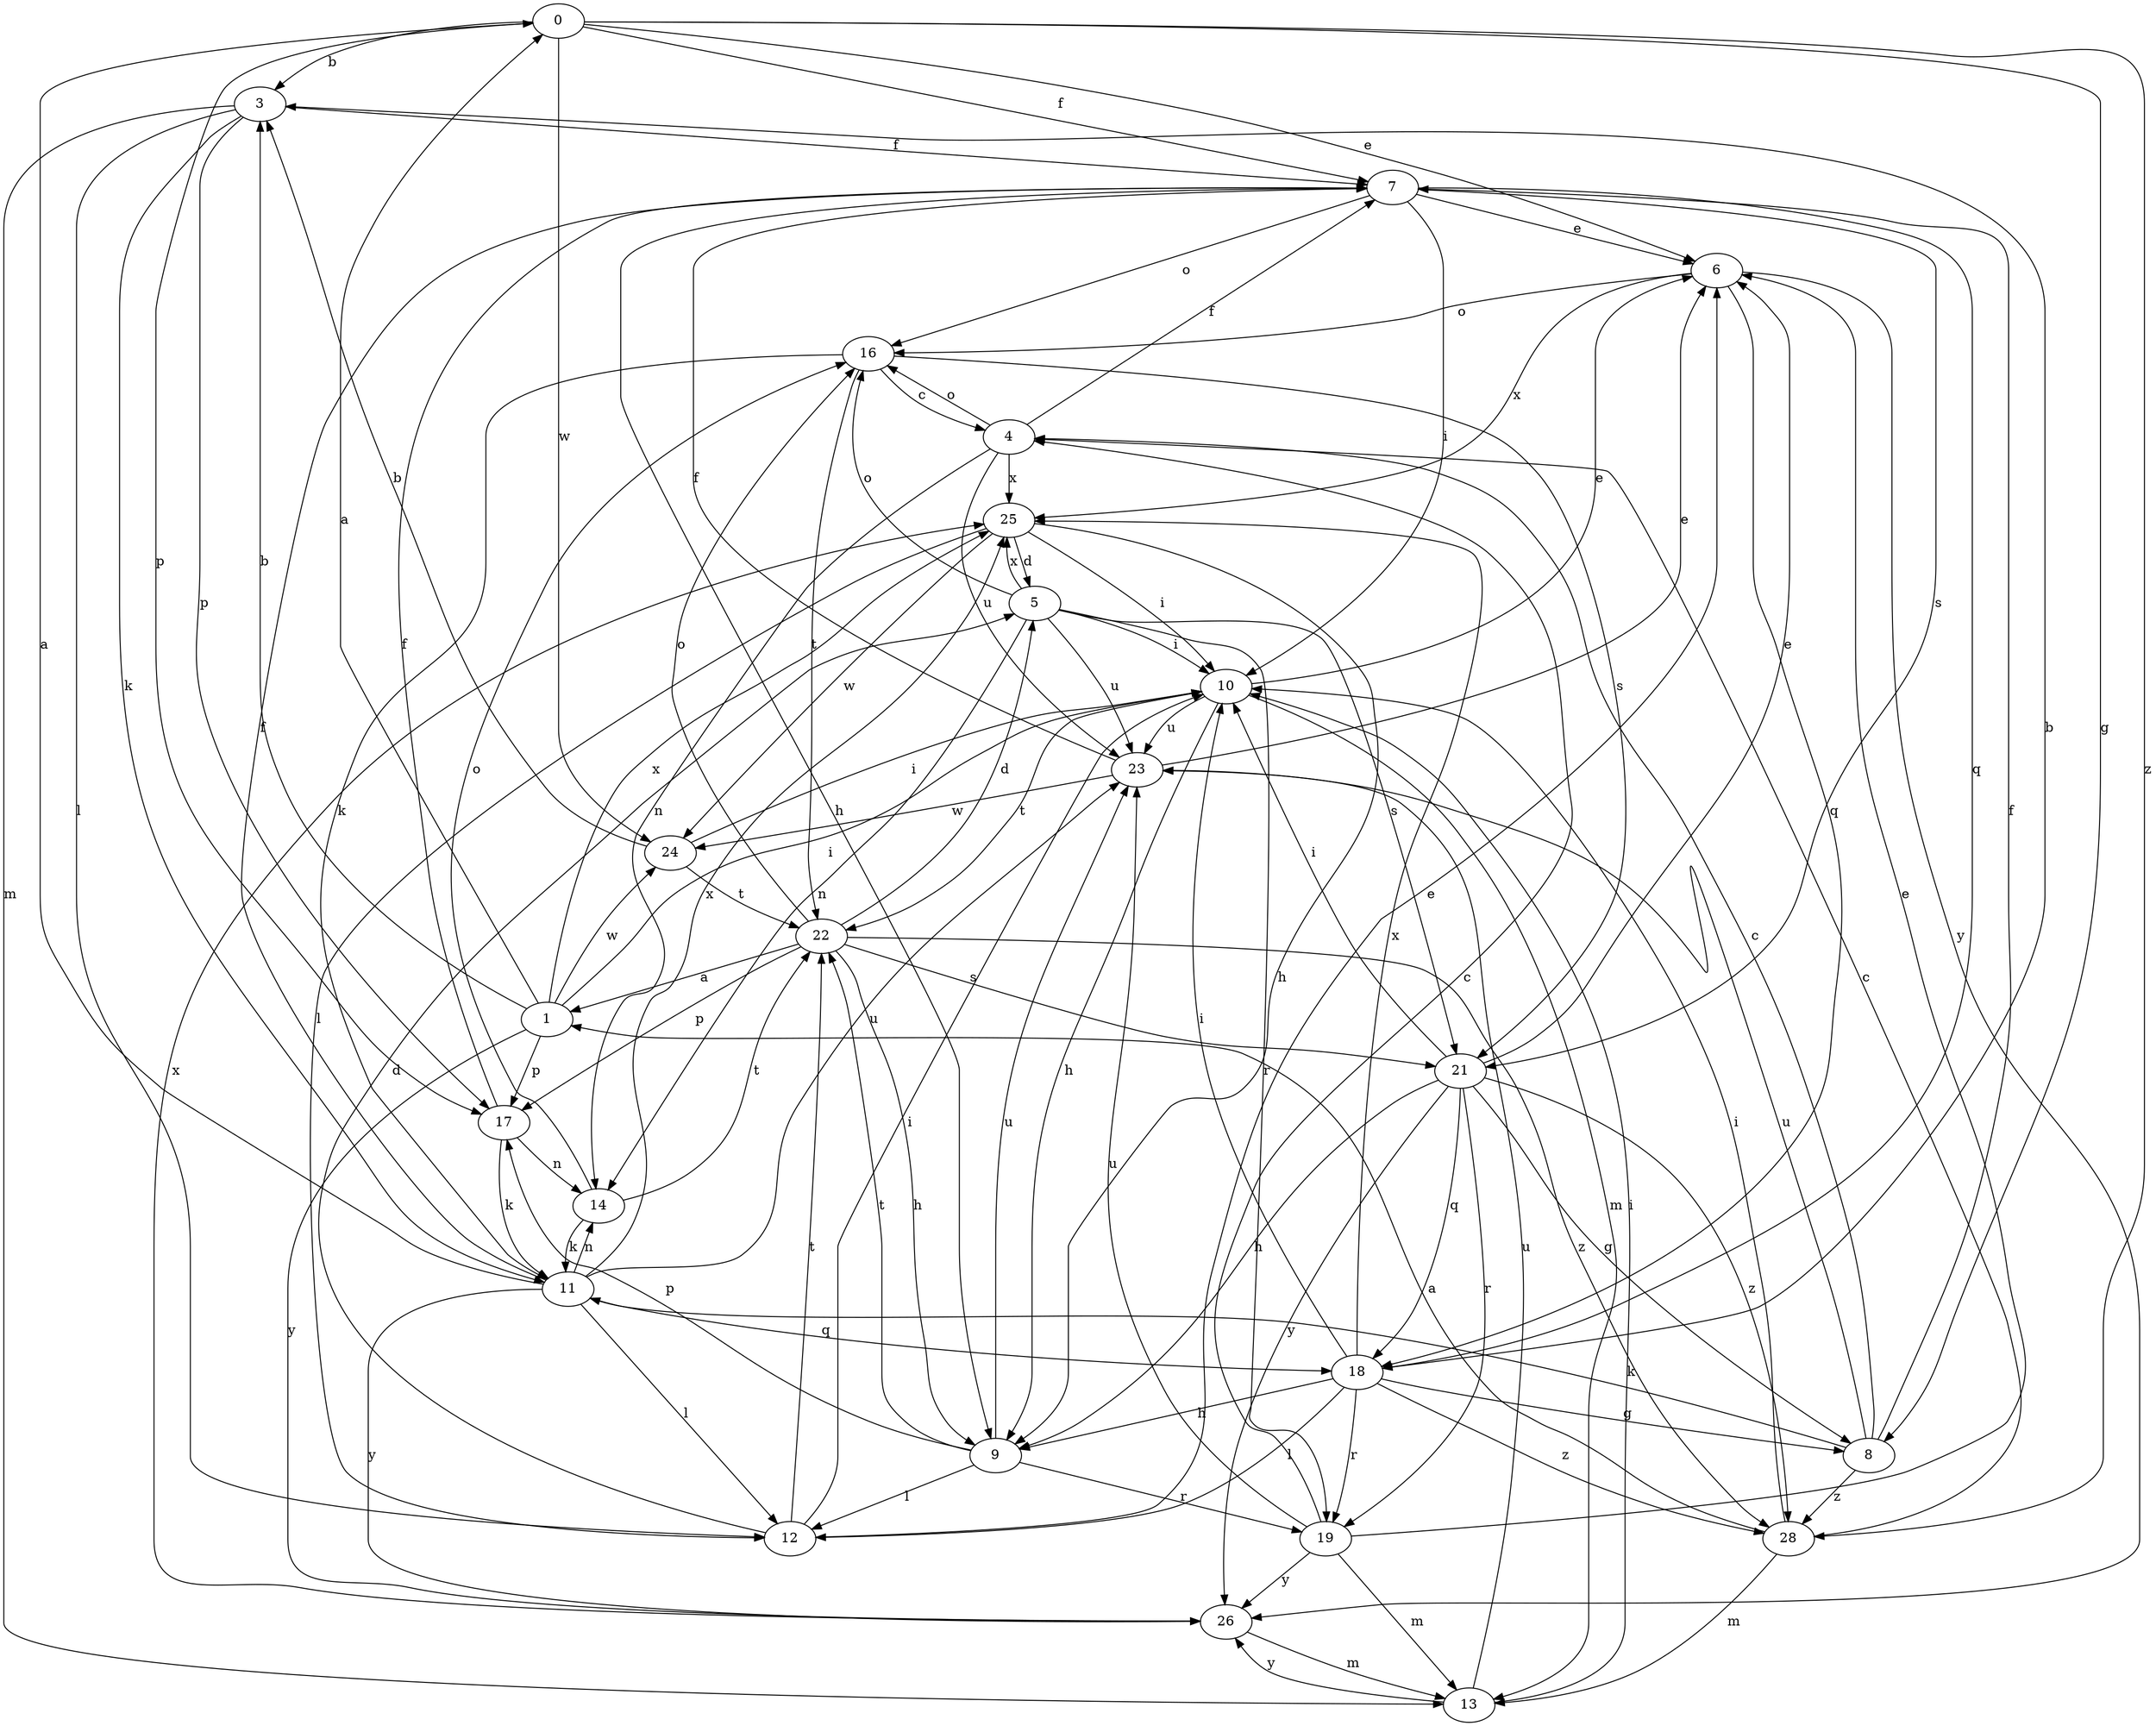 strict digraph  {
0;
1;
3;
4;
5;
6;
7;
8;
9;
10;
11;
12;
13;
14;
16;
17;
18;
19;
21;
22;
23;
24;
25;
26;
28;
0 -> 3  [label=b];
0 -> 6  [label=e];
0 -> 7  [label=f];
0 -> 8  [label=g];
0 -> 17  [label=p];
0 -> 24  [label=w];
0 -> 28  [label=z];
1 -> 0  [label=a];
1 -> 3  [label=b];
1 -> 10  [label=i];
1 -> 17  [label=p];
1 -> 24  [label=w];
1 -> 25  [label=x];
1 -> 26  [label=y];
3 -> 7  [label=f];
3 -> 11  [label=k];
3 -> 12  [label=l];
3 -> 13  [label=m];
3 -> 17  [label=p];
4 -> 7  [label=f];
4 -> 14  [label=n];
4 -> 16  [label=o];
4 -> 23  [label=u];
4 -> 25  [label=x];
5 -> 10  [label=i];
5 -> 14  [label=n];
5 -> 16  [label=o];
5 -> 19  [label=r];
5 -> 21  [label=s];
5 -> 23  [label=u];
5 -> 25  [label=x];
6 -> 16  [label=o];
6 -> 18  [label=q];
6 -> 25  [label=x];
6 -> 26  [label=y];
7 -> 6  [label=e];
7 -> 9  [label=h];
7 -> 10  [label=i];
7 -> 16  [label=o];
7 -> 18  [label=q];
7 -> 21  [label=s];
8 -> 4  [label=c];
8 -> 7  [label=f];
8 -> 11  [label=k];
8 -> 23  [label=u];
8 -> 28  [label=z];
9 -> 12  [label=l];
9 -> 17  [label=p];
9 -> 19  [label=r];
9 -> 22  [label=t];
9 -> 23  [label=u];
10 -> 6  [label=e];
10 -> 9  [label=h];
10 -> 13  [label=m];
10 -> 22  [label=t];
10 -> 23  [label=u];
11 -> 0  [label=a];
11 -> 7  [label=f];
11 -> 12  [label=l];
11 -> 14  [label=n];
11 -> 18  [label=q];
11 -> 23  [label=u];
11 -> 25  [label=x];
11 -> 26  [label=y];
12 -> 5  [label=d];
12 -> 6  [label=e];
12 -> 10  [label=i];
12 -> 22  [label=t];
13 -> 10  [label=i];
13 -> 23  [label=u];
13 -> 26  [label=y];
14 -> 11  [label=k];
14 -> 16  [label=o];
14 -> 22  [label=t];
16 -> 4  [label=c];
16 -> 11  [label=k];
16 -> 21  [label=s];
16 -> 22  [label=t];
17 -> 7  [label=f];
17 -> 11  [label=k];
17 -> 14  [label=n];
18 -> 3  [label=b];
18 -> 8  [label=g];
18 -> 9  [label=h];
18 -> 10  [label=i];
18 -> 12  [label=l];
18 -> 19  [label=r];
18 -> 25  [label=x];
18 -> 28  [label=z];
19 -> 4  [label=c];
19 -> 6  [label=e];
19 -> 13  [label=m];
19 -> 23  [label=u];
19 -> 26  [label=y];
21 -> 6  [label=e];
21 -> 8  [label=g];
21 -> 9  [label=h];
21 -> 10  [label=i];
21 -> 18  [label=q];
21 -> 19  [label=r];
21 -> 26  [label=y];
21 -> 28  [label=z];
22 -> 1  [label=a];
22 -> 5  [label=d];
22 -> 9  [label=h];
22 -> 16  [label=o];
22 -> 17  [label=p];
22 -> 21  [label=s];
22 -> 28  [label=z];
23 -> 6  [label=e];
23 -> 7  [label=f];
23 -> 24  [label=w];
24 -> 3  [label=b];
24 -> 10  [label=i];
24 -> 22  [label=t];
25 -> 5  [label=d];
25 -> 9  [label=h];
25 -> 10  [label=i];
25 -> 12  [label=l];
25 -> 24  [label=w];
26 -> 13  [label=m];
26 -> 25  [label=x];
28 -> 1  [label=a];
28 -> 4  [label=c];
28 -> 10  [label=i];
28 -> 13  [label=m];
}
